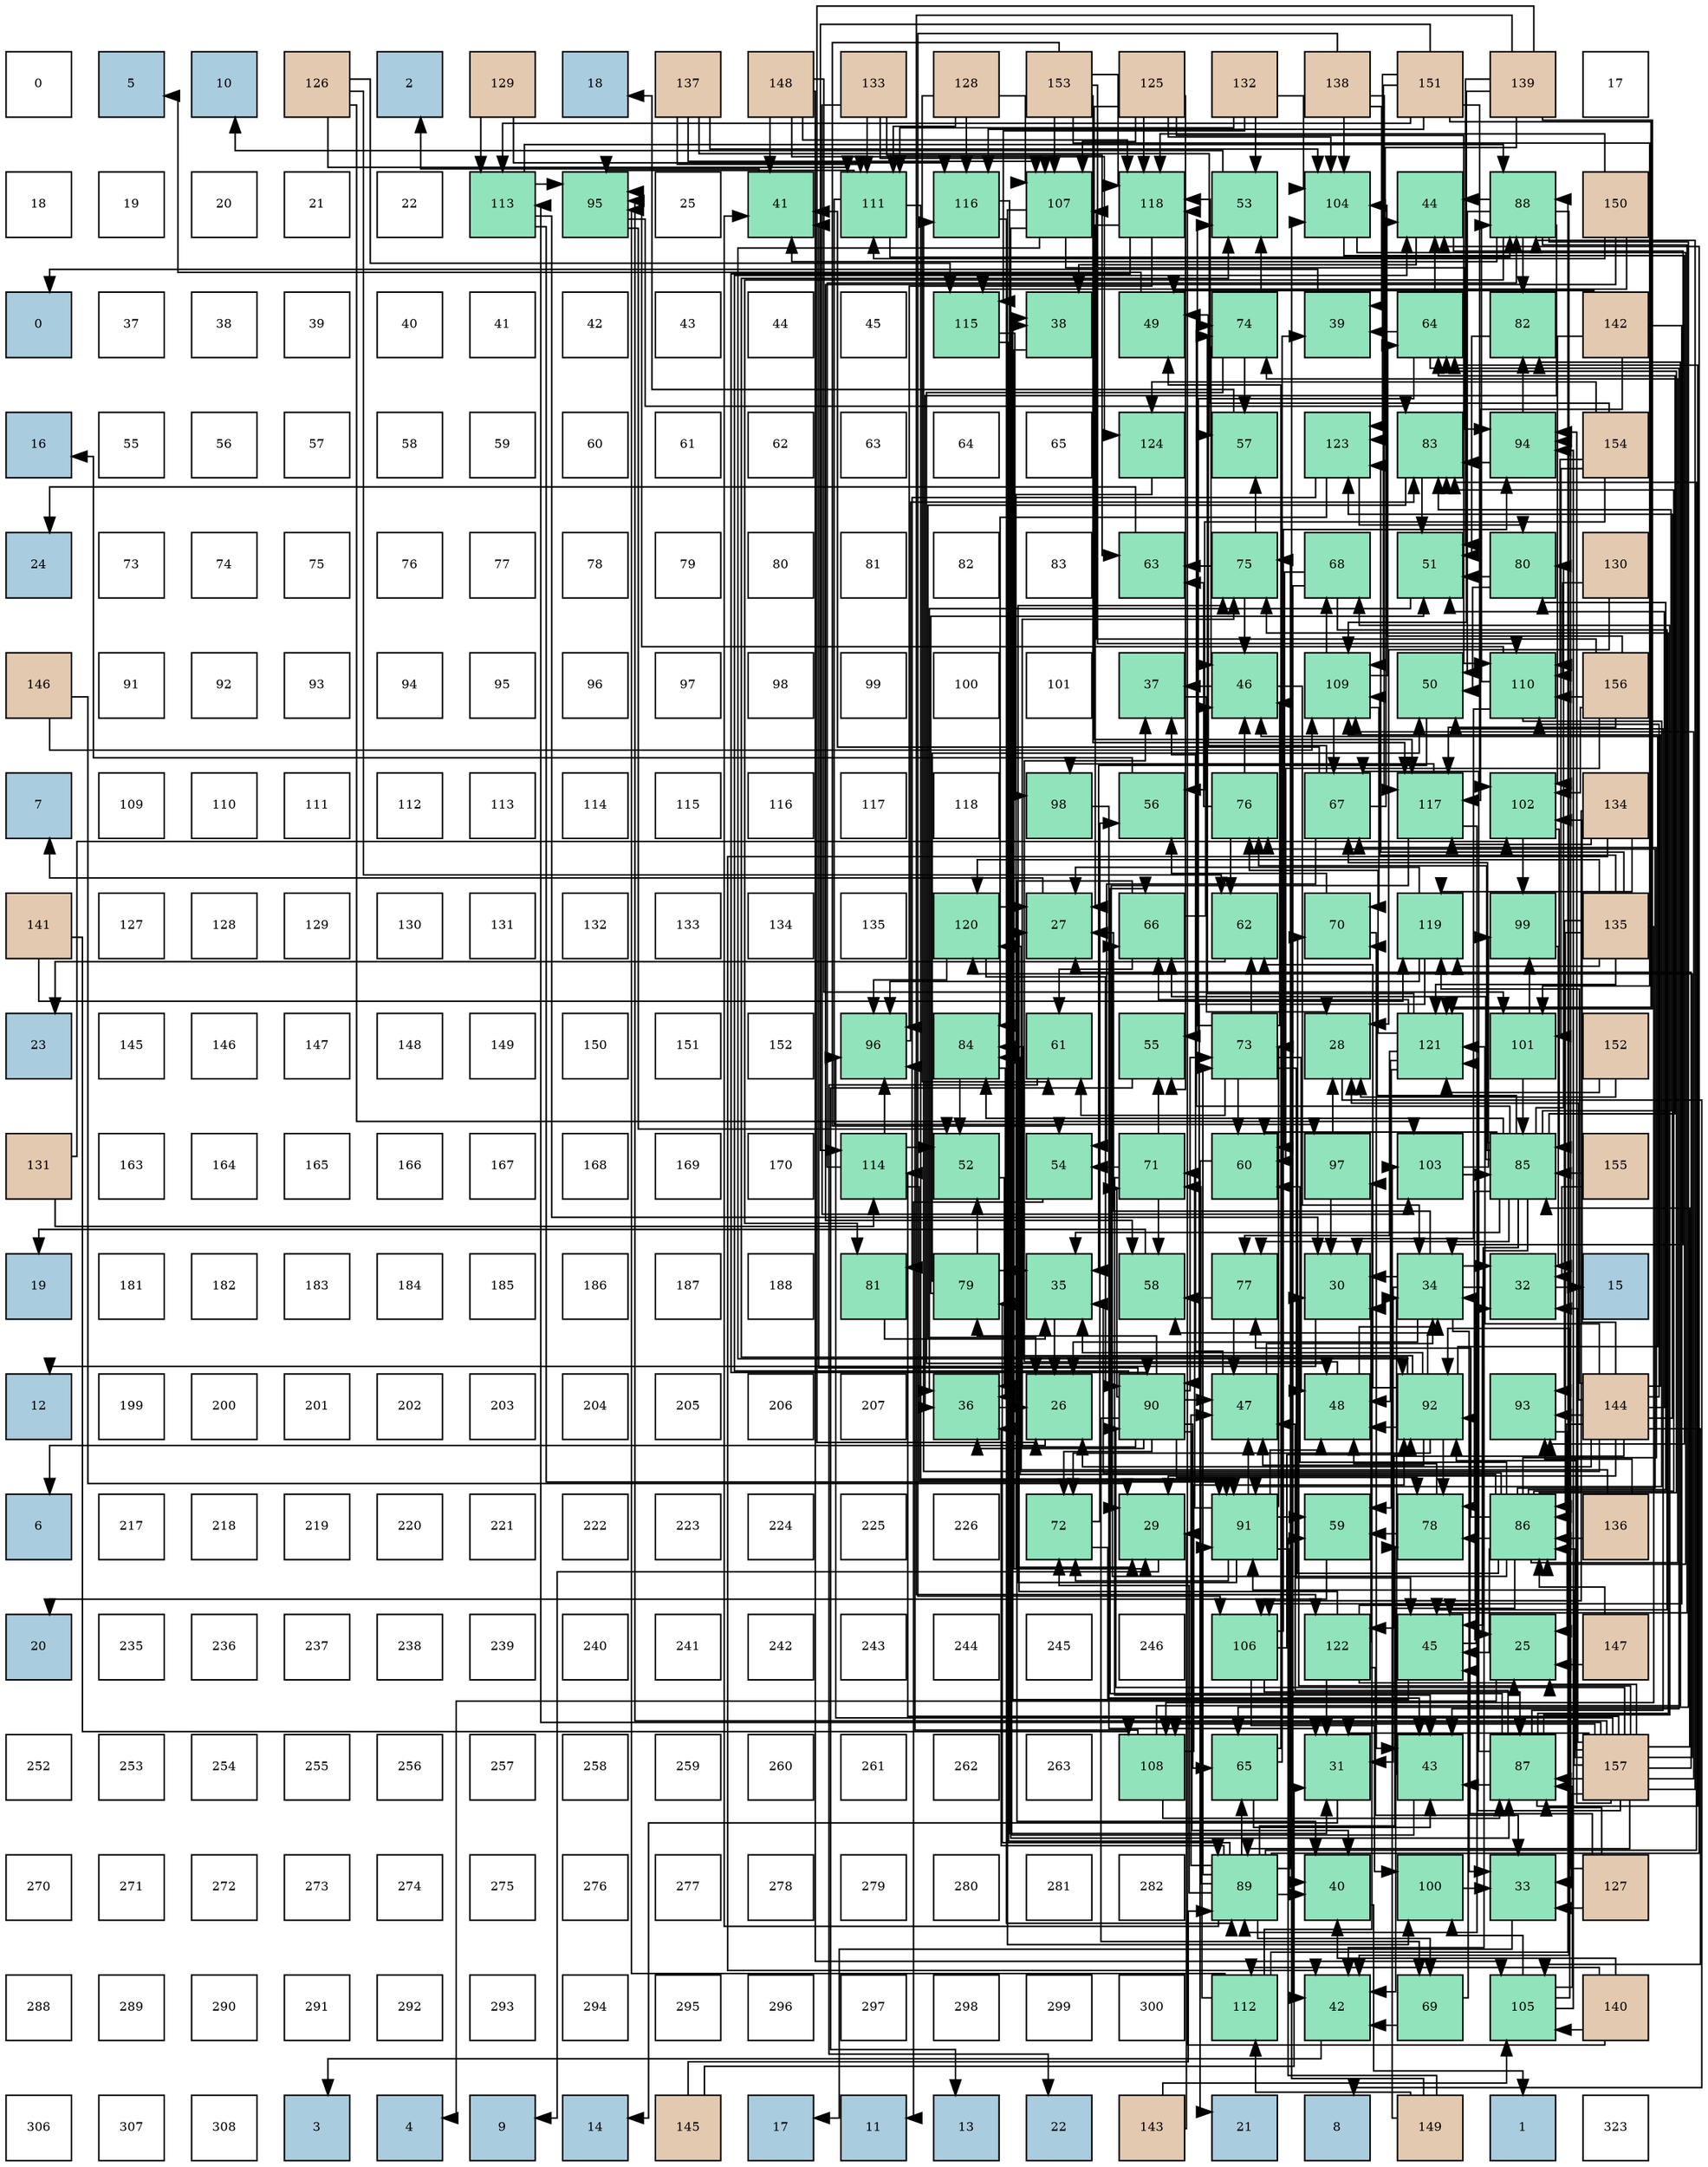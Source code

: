 digraph layout{
 rankdir=TB;
 splines=ortho;
 node [style=filled shape=square fixedsize=true width=0.6];
0[label="0", fontsize=8, fillcolor="#ffffff"];
1[label="5", fontsize=8, fillcolor="#a9ccde"];
2[label="10", fontsize=8, fillcolor="#a9ccde"];
3[label="126", fontsize=8, fillcolor="#e3c9af"];
4[label="2", fontsize=8, fillcolor="#a9ccde"];
5[label="129", fontsize=8, fillcolor="#e3c9af"];
6[label="18", fontsize=8, fillcolor="#a9ccde"];
7[label="137", fontsize=8, fillcolor="#e3c9af"];
8[label="148", fontsize=8, fillcolor="#e3c9af"];
9[label="133", fontsize=8, fillcolor="#e3c9af"];
10[label="128", fontsize=8, fillcolor="#e3c9af"];
11[label="153", fontsize=8, fillcolor="#e3c9af"];
12[label="125", fontsize=8, fillcolor="#e3c9af"];
13[label="132", fontsize=8, fillcolor="#e3c9af"];
14[label="138", fontsize=8, fillcolor="#e3c9af"];
15[label="151", fontsize=8, fillcolor="#e3c9af"];
16[label="139", fontsize=8, fillcolor="#e3c9af"];
17[label="17", fontsize=8, fillcolor="#ffffff"];
18[label="18", fontsize=8, fillcolor="#ffffff"];
19[label="19", fontsize=8, fillcolor="#ffffff"];
20[label="20", fontsize=8, fillcolor="#ffffff"];
21[label="21", fontsize=8, fillcolor="#ffffff"];
22[label="22", fontsize=8, fillcolor="#ffffff"];
23[label="113", fontsize=8, fillcolor="#91e3bb"];
24[label="95", fontsize=8, fillcolor="#91e3bb"];
25[label="25", fontsize=8, fillcolor="#ffffff"];
26[label="41", fontsize=8, fillcolor="#91e3bb"];
27[label="111", fontsize=8, fillcolor="#91e3bb"];
28[label="116", fontsize=8, fillcolor="#91e3bb"];
29[label="107", fontsize=8, fillcolor="#91e3bb"];
30[label="118", fontsize=8, fillcolor="#91e3bb"];
31[label="53", fontsize=8, fillcolor="#91e3bb"];
32[label="104", fontsize=8, fillcolor="#91e3bb"];
33[label="44", fontsize=8, fillcolor="#91e3bb"];
34[label="88", fontsize=8, fillcolor="#91e3bb"];
35[label="150", fontsize=8, fillcolor="#e3c9af"];
36[label="0", fontsize=8, fillcolor="#a9ccde"];
37[label="37", fontsize=8, fillcolor="#ffffff"];
38[label="38", fontsize=8, fillcolor="#ffffff"];
39[label="39", fontsize=8, fillcolor="#ffffff"];
40[label="40", fontsize=8, fillcolor="#ffffff"];
41[label="41", fontsize=8, fillcolor="#ffffff"];
42[label="42", fontsize=8, fillcolor="#ffffff"];
43[label="43", fontsize=8, fillcolor="#ffffff"];
44[label="44", fontsize=8, fillcolor="#ffffff"];
45[label="45", fontsize=8, fillcolor="#ffffff"];
46[label="115", fontsize=8, fillcolor="#91e3bb"];
47[label="38", fontsize=8, fillcolor="#91e3bb"];
48[label="49", fontsize=8, fillcolor="#91e3bb"];
49[label="74", fontsize=8, fillcolor="#91e3bb"];
50[label="39", fontsize=8, fillcolor="#91e3bb"];
51[label="64", fontsize=8, fillcolor="#91e3bb"];
52[label="82", fontsize=8, fillcolor="#91e3bb"];
53[label="142", fontsize=8, fillcolor="#e3c9af"];
54[label="16", fontsize=8, fillcolor="#a9ccde"];
55[label="55", fontsize=8, fillcolor="#ffffff"];
56[label="56", fontsize=8, fillcolor="#ffffff"];
57[label="57", fontsize=8, fillcolor="#ffffff"];
58[label="58", fontsize=8, fillcolor="#ffffff"];
59[label="59", fontsize=8, fillcolor="#ffffff"];
60[label="60", fontsize=8, fillcolor="#ffffff"];
61[label="61", fontsize=8, fillcolor="#ffffff"];
62[label="62", fontsize=8, fillcolor="#ffffff"];
63[label="63", fontsize=8, fillcolor="#ffffff"];
64[label="64", fontsize=8, fillcolor="#ffffff"];
65[label="65", fontsize=8, fillcolor="#ffffff"];
66[label="124", fontsize=8, fillcolor="#91e3bb"];
67[label="57", fontsize=8, fillcolor="#91e3bb"];
68[label="123", fontsize=8, fillcolor="#91e3bb"];
69[label="83", fontsize=8, fillcolor="#91e3bb"];
70[label="94", fontsize=8, fillcolor="#91e3bb"];
71[label="154", fontsize=8, fillcolor="#e3c9af"];
72[label="24", fontsize=8, fillcolor="#a9ccde"];
73[label="73", fontsize=8, fillcolor="#ffffff"];
74[label="74", fontsize=8, fillcolor="#ffffff"];
75[label="75", fontsize=8, fillcolor="#ffffff"];
76[label="76", fontsize=8, fillcolor="#ffffff"];
77[label="77", fontsize=8, fillcolor="#ffffff"];
78[label="78", fontsize=8, fillcolor="#ffffff"];
79[label="79", fontsize=8, fillcolor="#ffffff"];
80[label="80", fontsize=8, fillcolor="#ffffff"];
81[label="81", fontsize=8, fillcolor="#ffffff"];
82[label="82", fontsize=8, fillcolor="#ffffff"];
83[label="83", fontsize=8, fillcolor="#ffffff"];
84[label="63", fontsize=8, fillcolor="#91e3bb"];
85[label="75", fontsize=8, fillcolor="#91e3bb"];
86[label="68", fontsize=8, fillcolor="#91e3bb"];
87[label="51", fontsize=8, fillcolor="#91e3bb"];
88[label="80", fontsize=8, fillcolor="#91e3bb"];
89[label="130", fontsize=8, fillcolor="#e3c9af"];
90[label="146", fontsize=8, fillcolor="#e3c9af"];
91[label="91", fontsize=8, fillcolor="#ffffff"];
92[label="92", fontsize=8, fillcolor="#ffffff"];
93[label="93", fontsize=8, fillcolor="#ffffff"];
94[label="94", fontsize=8, fillcolor="#ffffff"];
95[label="95", fontsize=8, fillcolor="#ffffff"];
96[label="96", fontsize=8, fillcolor="#ffffff"];
97[label="97", fontsize=8, fillcolor="#ffffff"];
98[label="98", fontsize=8, fillcolor="#ffffff"];
99[label="99", fontsize=8, fillcolor="#ffffff"];
100[label="100", fontsize=8, fillcolor="#ffffff"];
101[label="101", fontsize=8, fillcolor="#ffffff"];
102[label="37", fontsize=8, fillcolor="#91e3bb"];
103[label="46", fontsize=8, fillcolor="#91e3bb"];
104[label="109", fontsize=8, fillcolor="#91e3bb"];
105[label="50", fontsize=8, fillcolor="#91e3bb"];
106[label="110", fontsize=8, fillcolor="#91e3bb"];
107[label="156", fontsize=8, fillcolor="#e3c9af"];
108[label="7", fontsize=8, fillcolor="#a9ccde"];
109[label="109", fontsize=8, fillcolor="#ffffff"];
110[label="110", fontsize=8, fillcolor="#ffffff"];
111[label="111", fontsize=8, fillcolor="#ffffff"];
112[label="112", fontsize=8, fillcolor="#ffffff"];
113[label="113", fontsize=8, fillcolor="#ffffff"];
114[label="114", fontsize=8, fillcolor="#ffffff"];
115[label="115", fontsize=8, fillcolor="#ffffff"];
116[label="116", fontsize=8, fillcolor="#ffffff"];
117[label="117", fontsize=8, fillcolor="#ffffff"];
118[label="118", fontsize=8, fillcolor="#ffffff"];
119[label="98", fontsize=8, fillcolor="#91e3bb"];
120[label="56", fontsize=8, fillcolor="#91e3bb"];
121[label="76", fontsize=8, fillcolor="#91e3bb"];
122[label="67", fontsize=8, fillcolor="#91e3bb"];
123[label="117", fontsize=8, fillcolor="#91e3bb"];
124[label="102", fontsize=8, fillcolor="#91e3bb"];
125[label="134", fontsize=8, fillcolor="#e3c9af"];
126[label="141", fontsize=8, fillcolor="#e3c9af"];
127[label="127", fontsize=8, fillcolor="#ffffff"];
128[label="128", fontsize=8, fillcolor="#ffffff"];
129[label="129", fontsize=8, fillcolor="#ffffff"];
130[label="130", fontsize=8, fillcolor="#ffffff"];
131[label="131", fontsize=8, fillcolor="#ffffff"];
132[label="132", fontsize=8, fillcolor="#ffffff"];
133[label="133", fontsize=8, fillcolor="#ffffff"];
134[label="134", fontsize=8, fillcolor="#ffffff"];
135[label="135", fontsize=8, fillcolor="#ffffff"];
136[label="120", fontsize=8, fillcolor="#91e3bb"];
137[label="27", fontsize=8, fillcolor="#91e3bb"];
138[label="66", fontsize=8, fillcolor="#91e3bb"];
139[label="62", fontsize=8, fillcolor="#91e3bb"];
140[label="70", fontsize=8, fillcolor="#91e3bb"];
141[label="119", fontsize=8, fillcolor="#91e3bb"];
142[label="99", fontsize=8, fillcolor="#91e3bb"];
143[label="135", fontsize=8, fillcolor="#e3c9af"];
144[label="23", fontsize=8, fillcolor="#a9ccde"];
145[label="145", fontsize=8, fillcolor="#ffffff"];
146[label="146", fontsize=8, fillcolor="#ffffff"];
147[label="147", fontsize=8, fillcolor="#ffffff"];
148[label="148", fontsize=8, fillcolor="#ffffff"];
149[label="149", fontsize=8, fillcolor="#ffffff"];
150[label="150", fontsize=8, fillcolor="#ffffff"];
151[label="151", fontsize=8, fillcolor="#ffffff"];
152[label="152", fontsize=8, fillcolor="#ffffff"];
153[label="96", fontsize=8, fillcolor="#91e3bb"];
154[label="84", fontsize=8, fillcolor="#91e3bb"];
155[label="61", fontsize=8, fillcolor="#91e3bb"];
156[label="55", fontsize=8, fillcolor="#91e3bb"];
157[label="73", fontsize=8, fillcolor="#91e3bb"];
158[label="28", fontsize=8, fillcolor="#91e3bb"];
159[label="121", fontsize=8, fillcolor="#91e3bb"];
160[label="101", fontsize=8, fillcolor="#91e3bb"];
161[label="152", fontsize=8, fillcolor="#e3c9af"];
162[label="131", fontsize=8, fillcolor="#e3c9af"];
163[label="163", fontsize=8, fillcolor="#ffffff"];
164[label="164", fontsize=8, fillcolor="#ffffff"];
165[label="165", fontsize=8, fillcolor="#ffffff"];
166[label="166", fontsize=8, fillcolor="#ffffff"];
167[label="167", fontsize=8, fillcolor="#ffffff"];
168[label="168", fontsize=8, fillcolor="#ffffff"];
169[label="169", fontsize=8, fillcolor="#ffffff"];
170[label="170", fontsize=8, fillcolor="#ffffff"];
171[label="114", fontsize=8, fillcolor="#91e3bb"];
172[label="52", fontsize=8, fillcolor="#91e3bb"];
173[label="54", fontsize=8, fillcolor="#91e3bb"];
174[label="71", fontsize=8, fillcolor="#91e3bb"];
175[label="60", fontsize=8, fillcolor="#91e3bb"];
176[label="97", fontsize=8, fillcolor="#91e3bb"];
177[label="103", fontsize=8, fillcolor="#91e3bb"];
178[label="85", fontsize=8, fillcolor="#91e3bb"];
179[label="155", fontsize=8, fillcolor="#e3c9af"];
180[label="19", fontsize=8, fillcolor="#a9ccde"];
181[label="181", fontsize=8, fillcolor="#ffffff"];
182[label="182", fontsize=8, fillcolor="#ffffff"];
183[label="183", fontsize=8, fillcolor="#ffffff"];
184[label="184", fontsize=8, fillcolor="#ffffff"];
185[label="185", fontsize=8, fillcolor="#ffffff"];
186[label="186", fontsize=8, fillcolor="#ffffff"];
187[label="187", fontsize=8, fillcolor="#ffffff"];
188[label="188", fontsize=8, fillcolor="#ffffff"];
189[label="81", fontsize=8, fillcolor="#91e3bb"];
190[label="79", fontsize=8, fillcolor="#91e3bb"];
191[label="35", fontsize=8, fillcolor="#91e3bb"];
192[label="58", fontsize=8, fillcolor="#91e3bb"];
193[label="77", fontsize=8, fillcolor="#91e3bb"];
194[label="30", fontsize=8, fillcolor="#91e3bb"];
195[label="34", fontsize=8, fillcolor="#91e3bb"];
196[label="32", fontsize=8, fillcolor="#91e3bb"];
197[label="15", fontsize=8, fillcolor="#a9ccde"];
198[label="12", fontsize=8, fillcolor="#a9ccde"];
199[label="199", fontsize=8, fillcolor="#ffffff"];
200[label="200", fontsize=8, fillcolor="#ffffff"];
201[label="201", fontsize=8, fillcolor="#ffffff"];
202[label="202", fontsize=8, fillcolor="#ffffff"];
203[label="203", fontsize=8, fillcolor="#ffffff"];
204[label="204", fontsize=8, fillcolor="#ffffff"];
205[label="205", fontsize=8, fillcolor="#ffffff"];
206[label="206", fontsize=8, fillcolor="#ffffff"];
207[label="207", fontsize=8, fillcolor="#ffffff"];
208[label="36", fontsize=8, fillcolor="#91e3bb"];
209[label="26", fontsize=8, fillcolor="#91e3bb"];
210[label="90", fontsize=8, fillcolor="#91e3bb"];
211[label="47", fontsize=8, fillcolor="#91e3bb"];
212[label="48", fontsize=8, fillcolor="#91e3bb"];
213[label="92", fontsize=8, fillcolor="#91e3bb"];
214[label="93", fontsize=8, fillcolor="#91e3bb"];
215[label="144", fontsize=8, fillcolor="#e3c9af"];
216[label="6", fontsize=8, fillcolor="#a9ccde"];
217[label="217", fontsize=8, fillcolor="#ffffff"];
218[label="218", fontsize=8, fillcolor="#ffffff"];
219[label="219", fontsize=8, fillcolor="#ffffff"];
220[label="220", fontsize=8, fillcolor="#ffffff"];
221[label="221", fontsize=8, fillcolor="#ffffff"];
222[label="222", fontsize=8, fillcolor="#ffffff"];
223[label="223", fontsize=8, fillcolor="#ffffff"];
224[label="224", fontsize=8, fillcolor="#ffffff"];
225[label="225", fontsize=8, fillcolor="#ffffff"];
226[label="226", fontsize=8, fillcolor="#ffffff"];
227[label="72", fontsize=8, fillcolor="#91e3bb"];
228[label="29", fontsize=8, fillcolor="#91e3bb"];
229[label="91", fontsize=8, fillcolor="#91e3bb"];
230[label="59", fontsize=8, fillcolor="#91e3bb"];
231[label="78", fontsize=8, fillcolor="#91e3bb"];
232[label="86", fontsize=8, fillcolor="#91e3bb"];
233[label="136", fontsize=8, fillcolor="#e3c9af"];
234[label="20", fontsize=8, fillcolor="#a9ccde"];
235[label="235", fontsize=8, fillcolor="#ffffff"];
236[label="236", fontsize=8, fillcolor="#ffffff"];
237[label="237", fontsize=8, fillcolor="#ffffff"];
238[label="238", fontsize=8, fillcolor="#ffffff"];
239[label="239", fontsize=8, fillcolor="#ffffff"];
240[label="240", fontsize=8, fillcolor="#ffffff"];
241[label="241", fontsize=8, fillcolor="#ffffff"];
242[label="242", fontsize=8, fillcolor="#ffffff"];
243[label="243", fontsize=8, fillcolor="#ffffff"];
244[label="244", fontsize=8, fillcolor="#ffffff"];
245[label="245", fontsize=8, fillcolor="#ffffff"];
246[label="246", fontsize=8, fillcolor="#ffffff"];
247[label="106", fontsize=8, fillcolor="#91e3bb"];
248[label="122", fontsize=8, fillcolor="#91e3bb"];
249[label="45", fontsize=8, fillcolor="#91e3bb"];
250[label="25", fontsize=8, fillcolor="#91e3bb"];
251[label="147", fontsize=8, fillcolor="#e3c9af"];
252[label="252", fontsize=8, fillcolor="#ffffff"];
253[label="253", fontsize=8, fillcolor="#ffffff"];
254[label="254", fontsize=8, fillcolor="#ffffff"];
255[label="255", fontsize=8, fillcolor="#ffffff"];
256[label="256", fontsize=8, fillcolor="#ffffff"];
257[label="257", fontsize=8, fillcolor="#ffffff"];
258[label="258", fontsize=8, fillcolor="#ffffff"];
259[label="259", fontsize=8, fillcolor="#ffffff"];
260[label="260", fontsize=8, fillcolor="#ffffff"];
261[label="261", fontsize=8, fillcolor="#ffffff"];
262[label="262", fontsize=8, fillcolor="#ffffff"];
263[label="263", fontsize=8, fillcolor="#ffffff"];
264[label="108", fontsize=8, fillcolor="#91e3bb"];
265[label="65", fontsize=8, fillcolor="#91e3bb"];
266[label="31", fontsize=8, fillcolor="#91e3bb"];
267[label="43", fontsize=8, fillcolor="#91e3bb"];
268[label="87", fontsize=8, fillcolor="#91e3bb"];
269[label="157", fontsize=8, fillcolor="#e3c9af"];
270[label="270", fontsize=8, fillcolor="#ffffff"];
271[label="271", fontsize=8, fillcolor="#ffffff"];
272[label="272", fontsize=8, fillcolor="#ffffff"];
273[label="273", fontsize=8, fillcolor="#ffffff"];
274[label="274", fontsize=8, fillcolor="#ffffff"];
275[label="275", fontsize=8, fillcolor="#ffffff"];
276[label="276", fontsize=8, fillcolor="#ffffff"];
277[label="277", fontsize=8, fillcolor="#ffffff"];
278[label="278", fontsize=8, fillcolor="#ffffff"];
279[label="279", fontsize=8, fillcolor="#ffffff"];
280[label="280", fontsize=8, fillcolor="#ffffff"];
281[label="281", fontsize=8, fillcolor="#ffffff"];
282[label="282", fontsize=8, fillcolor="#ffffff"];
283[label="89", fontsize=8, fillcolor="#91e3bb"];
284[label="40", fontsize=8, fillcolor="#91e3bb"];
285[label="100", fontsize=8, fillcolor="#91e3bb"];
286[label="33", fontsize=8, fillcolor="#91e3bb"];
287[label="127", fontsize=8, fillcolor="#e3c9af"];
288[label="288", fontsize=8, fillcolor="#ffffff"];
289[label="289", fontsize=8, fillcolor="#ffffff"];
290[label="290", fontsize=8, fillcolor="#ffffff"];
291[label="291", fontsize=8, fillcolor="#ffffff"];
292[label="292", fontsize=8, fillcolor="#ffffff"];
293[label="293", fontsize=8, fillcolor="#ffffff"];
294[label="294", fontsize=8, fillcolor="#ffffff"];
295[label="295", fontsize=8, fillcolor="#ffffff"];
296[label="296", fontsize=8, fillcolor="#ffffff"];
297[label="297", fontsize=8, fillcolor="#ffffff"];
298[label="298", fontsize=8, fillcolor="#ffffff"];
299[label="299", fontsize=8, fillcolor="#ffffff"];
300[label="300", fontsize=8, fillcolor="#ffffff"];
301[label="112", fontsize=8, fillcolor="#91e3bb"];
302[label="42", fontsize=8, fillcolor="#91e3bb"];
303[label="69", fontsize=8, fillcolor="#91e3bb"];
304[label="105", fontsize=8, fillcolor="#91e3bb"];
305[label="140", fontsize=8, fillcolor="#e3c9af"];
306[label="306", fontsize=8, fillcolor="#ffffff"];
307[label="307", fontsize=8, fillcolor="#ffffff"];
308[label="308", fontsize=8, fillcolor="#ffffff"];
309[label="3", fontsize=8, fillcolor="#a9ccde"];
310[label="4", fontsize=8, fillcolor="#a9ccde"];
311[label="9", fontsize=8, fillcolor="#a9ccde"];
312[label="14", fontsize=8, fillcolor="#a9ccde"];
313[label="145", fontsize=8, fillcolor="#e3c9af"];
314[label="17", fontsize=8, fillcolor="#a9ccde"];
315[label="11", fontsize=8, fillcolor="#a9ccde"];
316[label="13", fontsize=8, fillcolor="#a9ccde"];
317[label="22", fontsize=8, fillcolor="#a9ccde"];
318[label="143", fontsize=8, fillcolor="#e3c9af"];
319[label="21", fontsize=8, fillcolor="#a9ccde"];
320[label="8", fontsize=8, fillcolor="#a9ccde"];
321[label="149", fontsize=8, fillcolor="#e3c9af"];
322[label="1", fontsize=8, fillcolor="#a9ccde"];
323[label="323", fontsize=8, fillcolor="#ffffff"];
edge [constraint=false, style=vis];250 -> 310;
209 -> 216;
137 -> 108;
158 -> 320;
228 -> 311;
194 -> 198;
266 -> 312;
196 -> 197;
286 -> 314;
195 -> 250;
195 -> 209;
195 -> 137;
195 -> 194;
195 -> 266;
195 -> 196;
195 -> 286;
191 -> 209;
208 -> 209;
102 -> 158;
47 -> 228;
50 -> 36;
284 -> 322;
26 -> 4;
302 -> 309;
267 -> 195;
267 -> 47;
33 -> 195;
33 -> 47;
249 -> 195;
249 -> 47;
103 -> 195;
103 -> 102;
211 -> 195;
211 -> 102;
212 -> 195;
212 -> 102;
48 -> 1;
105 -> 191;
87 -> 208;
172 -> 208;
31 -> 2;
173 -> 315;
156 -> 316;
120 -> 54;
67 -> 6;
192 -> 180;
230 -> 234;
175 -> 319;
155 -> 317;
139 -> 144;
84 -> 72;
51 -> 50;
51 -> 267;
51 -> 33;
51 -> 156;
265 -> 50;
265 -> 267;
265 -> 48;
138 -> 284;
138 -> 103;
138 -> 155;
122 -> 26;
122 -> 33;
122 -> 48;
122 -> 173;
86 -> 302;
86 -> 249;
86 -> 175;
303 -> 302;
303 -> 249;
140 -> 267;
140 -> 120;
174 -> 267;
174 -> 173;
174 -> 156;
174 -> 192;
227 -> 267;
227 -> 120;
157 -> 249;
157 -> 103;
157 -> 212;
157 -> 31;
157 -> 175;
157 -> 155;
157 -> 139;
49 -> 103;
49 -> 212;
49 -> 31;
49 -> 67;
85 -> 103;
85 -> 67;
85 -> 84;
121 -> 103;
121 -> 139;
121 -> 84;
193 -> 211;
193 -> 192;
231 -> 212;
231 -> 230;
190 -> 191;
190 -> 105;
190 -> 87;
190 -> 172;
88 -> 105;
88 -> 87;
189 -> 191;
52 -> 87;
69 -> 209;
69 -> 87;
154 -> 208;
154 -> 172;
178 -> 191;
178 -> 302;
178 -> 249;
178 -> 175;
178 -> 51;
178 -> 138;
178 -> 122;
178 -> 140;
178 -> 49;
178 -> 121;
178 -> 193;
178 -> 231;
178 -> 88;
178 -> 69;
178 -> 154;
232 -> 191;
232 -> 302;
232 -> 249;
232 -> 175;
232 -> 51;
232 -> 138;
232 -> 122;
232 -> 140;
232 -> 49;
232 -> 121;
232 -> 193;
232 -> 231;
232 -> 88;
232 -> 69;
232 -> 154;
268 -> 267;
268 -> 211;
268 -> 105;
268 -> 51;
268 -> 138;
268 -> 122;
268 -> 86;
268 -> 85;
34 -> 208;
34 -> 26;
34 -> 302;
34 -> 33;
34 -> 249;
34 -> 105;
34 -> 265;
34 -> 189;
34 -> 52;
283 -> 208;
283 -> 284;
283 -> 26;
283 -> 33;
283 -> 211;
283 -> 265;
283 -> 303;
283 -> 174;
283 -> 227;
283 -> 157;
283 -> 85;
283 -> 231;
283 -> 190;
283 -> 69;
210 -> 208;
210 -> 284;
210 -> 26;
210 -> 33;
210 -> 211;
210 -> 265;
210 -> 303;
210 -> 174;
210 -> 227;
210 -> 157;
210 -> 85;
210 -> 231;
210 -> 190;
229 -> 284;
229 -> 211;
229 -> 212;
229 -> 230;
229 -> 174;
229 -> 227;
229 -> 157;
229 -> 85;
213 -> 191;
213 -> 103;
213 -> 211;
213 -> 212;
213 -> 31;
213 -> 192;
213 -> 139;
213 -> 227;
213 -> 231;
213 -> 154;
214 -> 250;
70 -> 52;
70 -> 69;
24 -> 172;
24 -> 69;
153 -> 69;
176 -> 158;
176 -> 194;
119 -> 266;
142 -> 196;
285 -> 286;
160 -> 178;
160 -> 142;
124 -> 178;
124 -> 142;
177 -> 178;
177 -> 142;
32 -> 232;
32 -> 214;
304 -> 268;
304 -> 213;
304 -> 70;
304 -> 285;
247 -> 268;
247 -> 213;
247 -> 70;
247 -> 285;
29 -> 268;
29 -> 213;
29 -> 70;
29 -> 285;
264 -> 52;
264 -> 268;
264 -> 213;
264 -> 153;
104 -> 51;
104 -> 122;
104 -> 86;
104 -> 140;
106 -> 194;
106 -> 34;
106 -> 229;
106 -> 24;
27 -> 34;
27 -> 229;
27 -> 24;
27 -> 176;
301 -> 34;
301 -> 229;
301 -> 24;
301 -> 176;
23 -> 194;
23 -> 34;
23 -> 229;
23 -> 24;
171 -> 172;
171 -> 34;
171 -> 229;
171 -> 153;
46 -> 283;
46 -> 119;
28 -> 266;
28 -> 283;
123 -> 228;
123 -> 283;
123 -> 119;
30 -> 137;
30 -> 210;
30 -> 153;
141 -> 137;
141 -> 210;
141 -> 153;
136 -> 137;
136 -> 210;
136 -> 153;
159 -> 212;
159 -> 230;
159 -> 138;
159 -> 49;
159 -> 121;
159 -> 193;
248 -> 250;
248 -> 137;
248 -> 194;
248 -> 266;
248 -> 196;
248 -> 286;
68 -> 88;
68 -> 189;
68 -> 154;
66 -> 228;
12 -> 156;
12 -> 32;
12 -> 29;
12 -> 106;
12 -> 123;
12 -> 30;
3 -> 139;
3 -> 177;
3 -> 27;
3 -> 46;
287 -> 286;
287 -> 268;
287 -> 213;
287 -> 70;
10 -> 155;
10 -> 29;
10 -> 27;
10 -> 28;
5 -> 23;
5 -> 28;
89 -> 158;
89 -> 106;
162 -> 124;
162 -> 171;
13 -> 31;
13 -> 32;
13 -> 27;
13 -> 46;
9 -> 84;
9 -> 177;
9 -> 29;
9 -> 27;
125 -> 302;
125 -> 247;
125 -> 123;
125 -> 141;
143 -> 232;
143 -> 214;
143 -> 264;
143 -> 104;
143 -> 141;
143 -> 136;
143 -> 159;
143 -> 68;
233 -> 232;
233 -> 214;
233 -> 136;
7 -> 67;
7 -> 32;
7 -> 29;
7 -> 27;
14 -> 50;
14 -> 32;
14 -> 247;
14 -> 123;
16 -> 209;
16 -> 87;
16 -> 104;
16 -> 159;
16 -> 248;
16 -> 68;
305 -> 284;
305 -> 304;
305 -> 301;
305 -> 30;
126 -> 264;
126 -> 141;
53 -> 48;
53 -> 124;
53 -> 247;
53 -> 123;
318 -> 228;
318 -> 304;
215 -> 209;
215 -> 158;
215 -> 228;
215 -> 87;
215 -> 232;
215 -> 214;
215 -> 124;
215 -> 304;
215 -> 104;
215 -> 106;
215 -> 28;
215 -> 141;
215 -> 159;
215 -> 248;
215 -> 68;
313 -> 266;
313 -> 283;
90 -> 228;
90 -> 104;
251 -> 250;
251 -> 232;
8 -> 26;
8 -> 160;
8 -> 304;
8 -> 30;
8 -> 66;
321 -> 230;
321 -> 177;
321 -> 32;
321 -> 301;
35 -> 192;
35 -> 27;
35 -> 46;
35 -> 30;
15 -> 124;
15 -> 104;
15 -> 23;
15 -> 171;
15 -> 28;
15 -> 159;
15 -> 68;
161 -> 158;
161 -> 159;
11 -> 173;
11 -> 160;
11 -> 29;
11 -> 106;
11 -> 123;
11 -> 30;
71 -> 120;
71 -> 160;
71 -> 106;
71 -> 30;
71 -> 66;
179 -> 196;
179 -> 178;
107 -> 175;
107 -> 124;
107 -> 32;
107 -> 29;
107 -> 106;
107 -> 123;
269 -> 250;
269 -> 137;
269 -> 194;
269 -> 266;
269 -> 196;
269 -> 286;
269 -> 178;
269 -> 232;
269 -> 268;
269 -> 34;
269 -> 283;
269 -> 210;
269 -> 229;
269 -> 213;
269 -> 70;
269 -> 24;
269 -> 153;
269 -> 264;
269 -> 104;
269 -> 23;
269 -> 171;
269 -> 136;
269 -> 159;
edge [constraint=true, style=invis];
0 -> 18 -> 36 -> 54 -> 72 -> 90 -> 108 -> 126 -> 144 -> 162 -> 180 -> 198 -> 216 -> 234 -> 252 -> 270 -> 288 -> 306;
1 -> 19 -> 37 -> 55 -> 73 -> 91 -> 109 -> 127 -> 145 -> 163 -> 181 -> 199 -> 217 -> 235 -> 253 -> 271 -> 289 -> 307;
2 -> 20 -> 38 -> 56 -> 74 -> 92 -> 110 -> 128 -> 146 -> 164 -> 182 -> 200 -> 218 -> 236 -> 254 -> 272 -> 290 -> 308;
3 -> 21 -> 39 -> 57 -> 75 -> 93 -> 111 -> 129 -> 147 -> 165 -> 183 -> 201 -> 219 -> 237 -> 255 -> 273 -> 291 -> 309;
4 -> 22 -> 40 -> 58 -> 76 -> 94 -> 112 -> 130 -> 148 -> 166 -> 184 -> 202 -> 220 -> 238 -> 256 -> 274 -> 292 -> 310;
5 -> 23 -> 41 -> 59 -> 77 -> 95 -> 113 -> 131 -> 149 -> 167 -> 185 -> 203 -> 221 -> 239 -> 257 -> 275 -> 293 -> 311;
6 -> 24 -> 42 -> 60 -> 78 -> 96 -> 114 -> 132 -> 150 -> 168 -> 186 -> 204 -> 222 -> 240 -> 258 -> 276 -> 294 -> 312;
7 -> 25 -> 43 -> 61 -> 79 -> 97 -> 115 -> 133 -> 151 -> 169 -> 187 -> 205 -> 223 -> 241 -> 259 -> 277 -> 295 -> 313;
8 -> 26 -> 44 -> 62 -> 80 -> 98 -> 116 -> 134 -> 152 -> 170 -> 188 -> 206 -> 224 -> 242 -> 260 -> 278 -> 296 -> 314;
9 -> 27 -> 45 -> 63 -> 81 -> 99 -> 117 -> 135 -> 153 -> 171 -> 189 -> 207 -> 225 -> 243 -> 261 -> 279 -> 297 -> 315;
10 -> 28 -> 46 -> 64 -> 82 -> 100 -> 118 -> 136 -> 154 -> 172 -> 190 -> 208 -> 226 -> 244 -> 262 -> 280 -> 298 -> 316;
11 -> 29 -> 47 -> 65 -> 83 -> 101 -> 119 -> 137 -> 155 -> 173 -> 191 -> 209 -> 227 -> 245 -> 263 -> 281 -> 299 -> 317;
12 -> 30 -> 48 -> 66 -> 84 -> 102 -> 120 -> 138 -> 156 -> 174 -> 192 -> 210 -> 228 -> 246 -> 264 -> 282 -> 300 -> 318;
13 -> 31 -> 49 -> 67 -> 85 -> 103 -> 121 -> 139 -> 157 -> 175 -> 193 -> 211 -> 229 -> 247 -> 265 -> 283 -> 301 -> 319;
14 -> 32 -> 50 -> 68 -> 86 -> 104 -> 122 -> 140 -> 158 -> 176 -> 194 -> 212 -> 230 -> 248 -> 266 -> 284 -> 302 -> 320;
15 -> 33 -> 51 -> 69 -> 87 -> 105 -> 123 -> 141 -> 159 -> 177 -> 195 -> 213 -> 231 -> 249 -> 267 -> 285 -> 303 -> 321;
16 -> 34 -> 52 -> 70 -> 88 -> 106 -> 124 -> 142 -> 160 -> 178 -> 196 -> 214 -> 232 -> 250 -> 268 -> 286 -> 304 -> 322;
17 -> 35 -> 53 -> 71 -> 89 -> 107 -> 125 -> 143 -> 161 -> 179 -> 197 -> 215 -> 233 -> 251 -> 269 -> 287 -> 305 -> 323;
rank = same {0 -> 1 -> 2 -> 3 -> 4 -> 5 -> 6 -> 7 -> 8 -> 9 -> 10 -> 11 -> 12 -> 13 -> 14 -> 15 -> 16 -> 17};
rank = same {18 -> 19 -> 20 -> 21 -> 22 -> 23 -> 24 -> 25 -> 26 -> 27 -> 28 -> 29 -> 30 -> 31 -> 32 -> 33 -> 34 -> 35};
rank = same {36 -> 37 -> 38 -> 39 -> 40 -> 41 -> 42 -> 43 -> 44 -> 45 -> 46 -> 47 -> 48 -> 49 -> 50 -> 51 -> 52 -> 53};
rank = same {54 -> 55 -> 56 -> 57 -> 58 -> 59 -> 60 -> 61 -> 62 -> 63 -> 64 -> 65 -> 66 -> 67 -> 68 -> 69 -> 70 -> 71};
rank = same {72 -> 73 -> 74 -> 75 -> 76 -> 77 -> 78 -> 79 -> 80 -> 81 -> 82 -> 83 -> 84 -> 85 -> 86 -> 87 -> 88 -> 89};
rank = same {90 -> 91 -> 92 -> 93 -> 94 -> 95 -> 96 -> 97 -> 98 -> 99 -> 100 -> 101 -> 102 -> 103 -> 104 -> 105 -> 106 -> 107};
rank = same {108 -> 109 -> 110 -> 111 -> 112 -> 113 -> 114 -> 115 -> 116 -> 117 -> 118 -> 119 -> 120 -> 121 -> 122 -> 123 -> 124 -> 125};
rank = same {126 -> 127 -> 128 -> 129 -> 130 -> 131 -> 132 -> 133 -> 134 -> 135 -> 136 -> 137 -> 138 -> 139 -> 140 -> 141 -> 142 -> 143};
rank = same {144 -> 145 -> 146 -> 147 -> 148 -> 149 -> 150 -> 151 -> 152 -> 153 -> 154 -> 155 -> 156 -> 157 -> 158 -> 159 -> 160 -> 161};
rank = same {162 -> 163 -> 164 -> 165 -> 166 -> 167 -> 168 -> 169 -> 170 -> 171 -> 172 -> 173 -> 174 -> 175 -> 176 -> 177 -> 178 -> 179};
rank = same {180 -> 181 -> 182 -> 183 -> 184 -> 185 -> 186 -> 187 -> 188 -> 189 -> 190 -> 191 -> 192 -> 193 -> 194 -> 195 -> 196 -> 197};
rank = same {198 -> 199 -> 200 -> 201 -> 202 -> 203 -> 204 -> 205 -> 206 -> 207 -> 208 -> 209 -> 210 -> 211 -> 212 -> 213 -> 214 -> 215};
rank = same {216 -> 217 -> 218 -> 219 -> 220 -> 221 -> 222 -> 223 -> 224 -> 225 -> 226 -> 227 -> 228 -> 229 -> 230 -> 231 -> 232 -> 233};
rank = same {234 -> 235 -> 236 -> 237 -> 238 -> 239 -> 240 -> 241 -> 242 -> 243 -> 244 -> 245 -> 246 -> 247 -> 248 -> 249 -> 250 -> 251};
rank = same {252 -> 253 -> 254 -> 255 -> 256 -> 257 -> 258 -> 259 -> 260 -> 261 -> 262 -> 263 -> 264 -> 265 -> 266 -> 267 -> 268 -> 269};
rank = same {270 -> 271 -> 272 -> 273 -> 274 -> 275 -> 276 -> 277 -> 278 -> 279 -> 280 -> 281 -> 282 -> 283 -> 284 -> 285 -> 286 -> 287};
rank = same {288 -> 289 -> 290 -> 291 -> 292 -> 293 -> 294 -> 295 -> 296 -> 297 -> 298 -> 299 -> 300 -> 301 -> 302 -> 303 -> 304 -> 305};
rank = same {306 -> 307 -> 308 -> 309 -> 310 -> 311 -> 312 -> 313 -> 314 -> 315 -> 316 -> 317 -> 318 -> 319 -> 320 -> 321 -> 322 -> 323};
}
